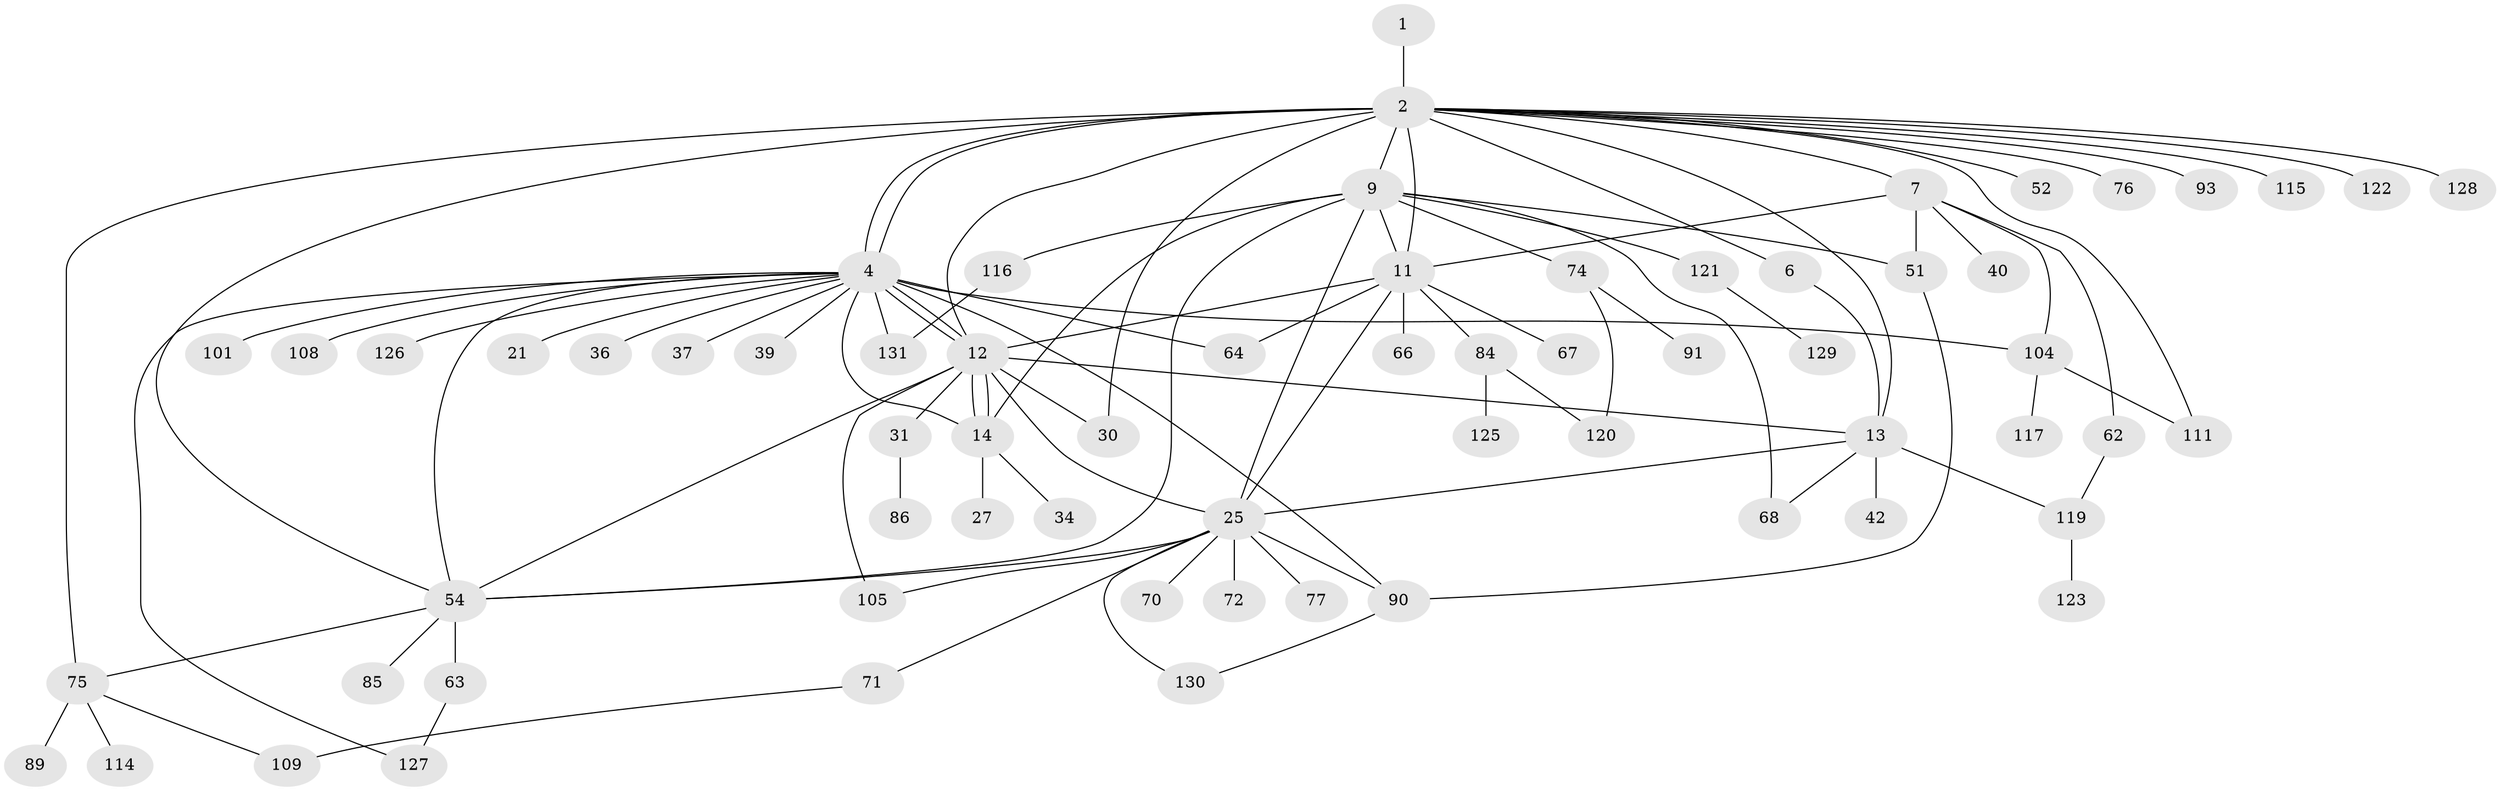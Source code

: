// original degree distribution, {1: 0.4318181818181818, 17: 0.007575757575757576, 3: 0.12878787878787878, 23: 0.007575757575757576, 10: 0.022727272727272728, 8: 0.015151515151515152, 4: 0.06060606060606061, 9: 0.015151515151515152, 6: 0.007575757575757576, 7: 0.022727272727272728, 2: 0.25757575757575757, 5: 0.022727272727272728}
// Generated by graph-tools (version 1.1) at 2025/14/03/09/25 04:14:28]
// undirected, 66 vertices, 99 edges
graph export_dot {
graph [start="1"]
  node [color=gray90,style=filled];
  1;
  2 [super="+24+15+46+49+5+57+3+118"];
  4 [super="+8+56+43+10+29+33+78+19+17+47"];
  6 [super="+83"];
  7 [super="+22"];
  9 [super="+16+97+32+81"];
  11 [super="+87+48"];
  12 [super="+20+55+102"];
  13 [super="+18"];
  14 [super="+124+80+98+58"];
  21;
  25 [super="+69+38+92"];
  27;
  30 [super="+132+82+45+53"];
  31;
  34;
  36;
  37;
  39;
  40 [super="+79"];
  42;
  51;
  52;
  54 [super="+61+88+103+73"];
  62;
  63;
  64;
  66;
  67;
  68;
  70;
  71;
  72;
  74;
  75;
  76;
  77;
  84 [super="+95"];
  85;
  86;
  89 [super="+106"];
  90 [super="+112+113"];
  91;
  93;
  101;
  104;
  105;
  108;
  109;
  111;
  114;
  115;
  116;
  117;
  119;
  120;
  121;
  122;
  123;
  125;
  126;
  127;
  128;
  129;
  130;
  131;
  1 -- 2;
  2 -- 4 [weight=4];
  2 -- 4;
  2 -- 6;
  2 -- 30;
  2 -- 111;
  2 -- 54 [weight=2];
  2 -- 12;
  2 -- 128;
  2 -- 122;
  2 -- 76;
  2 -- 7;
  2 -- 9;
  2 -- 11;
  2 -- 13;
  2 -- 115;
  2 -- 52;
  2 -- 93;
  2 -- 75;
  4 -- 12 [weight=2];
  4 -- 12;
  4 -- 21;
  4 -- 36;
  4 -- 37 [weight=2];
  4 -- 101;
  4 -- 108;
  4 -- 126;
  4 -- 131;
  4 -- 64 [weight=2];
  4 -- 104;
  4 -- 90;
  4 -- 54 [weight=2];
  4 -- 39;
  4 -- 127;
  4 -- 14;
  6 -- 13;
  7 -- 40;
  7 -- 51;
  7 -- 104;
  7 -- 11;
  7 -- 62;
  9 -- 68;
  9 -- 11;
  9 -- 51;
  9 -- 116;
  9 -- 54;
  9 -- 74;
  9 -- 25;
  9 -- 14;
  9 -- 121;
  11 -- 66;
  11 -- 67;
  11 -- 84;
  11 -- 12;
  11 -- 64;
  11 -- 25;
  12 -- 14;
  12 -- 14;
  12 -- 31;
  12 -- 54;
  12 -- 25;
  12 -- 105;
  12 -- 30;
  12 -- 13;
  13 -- 42;
  13 -- 68;
  13 -- 119;
  13 -- 25;
  14 -- 27;
  14 -- 34;
  25 -- 71;
  25 -- 130;
  25 -- 90;
  25 -- 70;
  25 -- 72;
  25 -- 105;
  25 -- 77;
  25 -- 54;
  31 -- 86;
  51 -- 90;
  54 -- 63;
  54 -- 75;
  54 -- 85;
  62 -- 119;
  63 -- 127;
  71 -- 109;
  74 -- 91;
  74 -- 120;
  75 -- 89;
  75 -- 109;
  75 -- 114;
  84 -- 120;
  84 -- 125;
  90 -- 130;
  104 -- 111;
  104 -- 117;
  116 -- 131;
  119 -- 123;
  121 -- 129;
}
